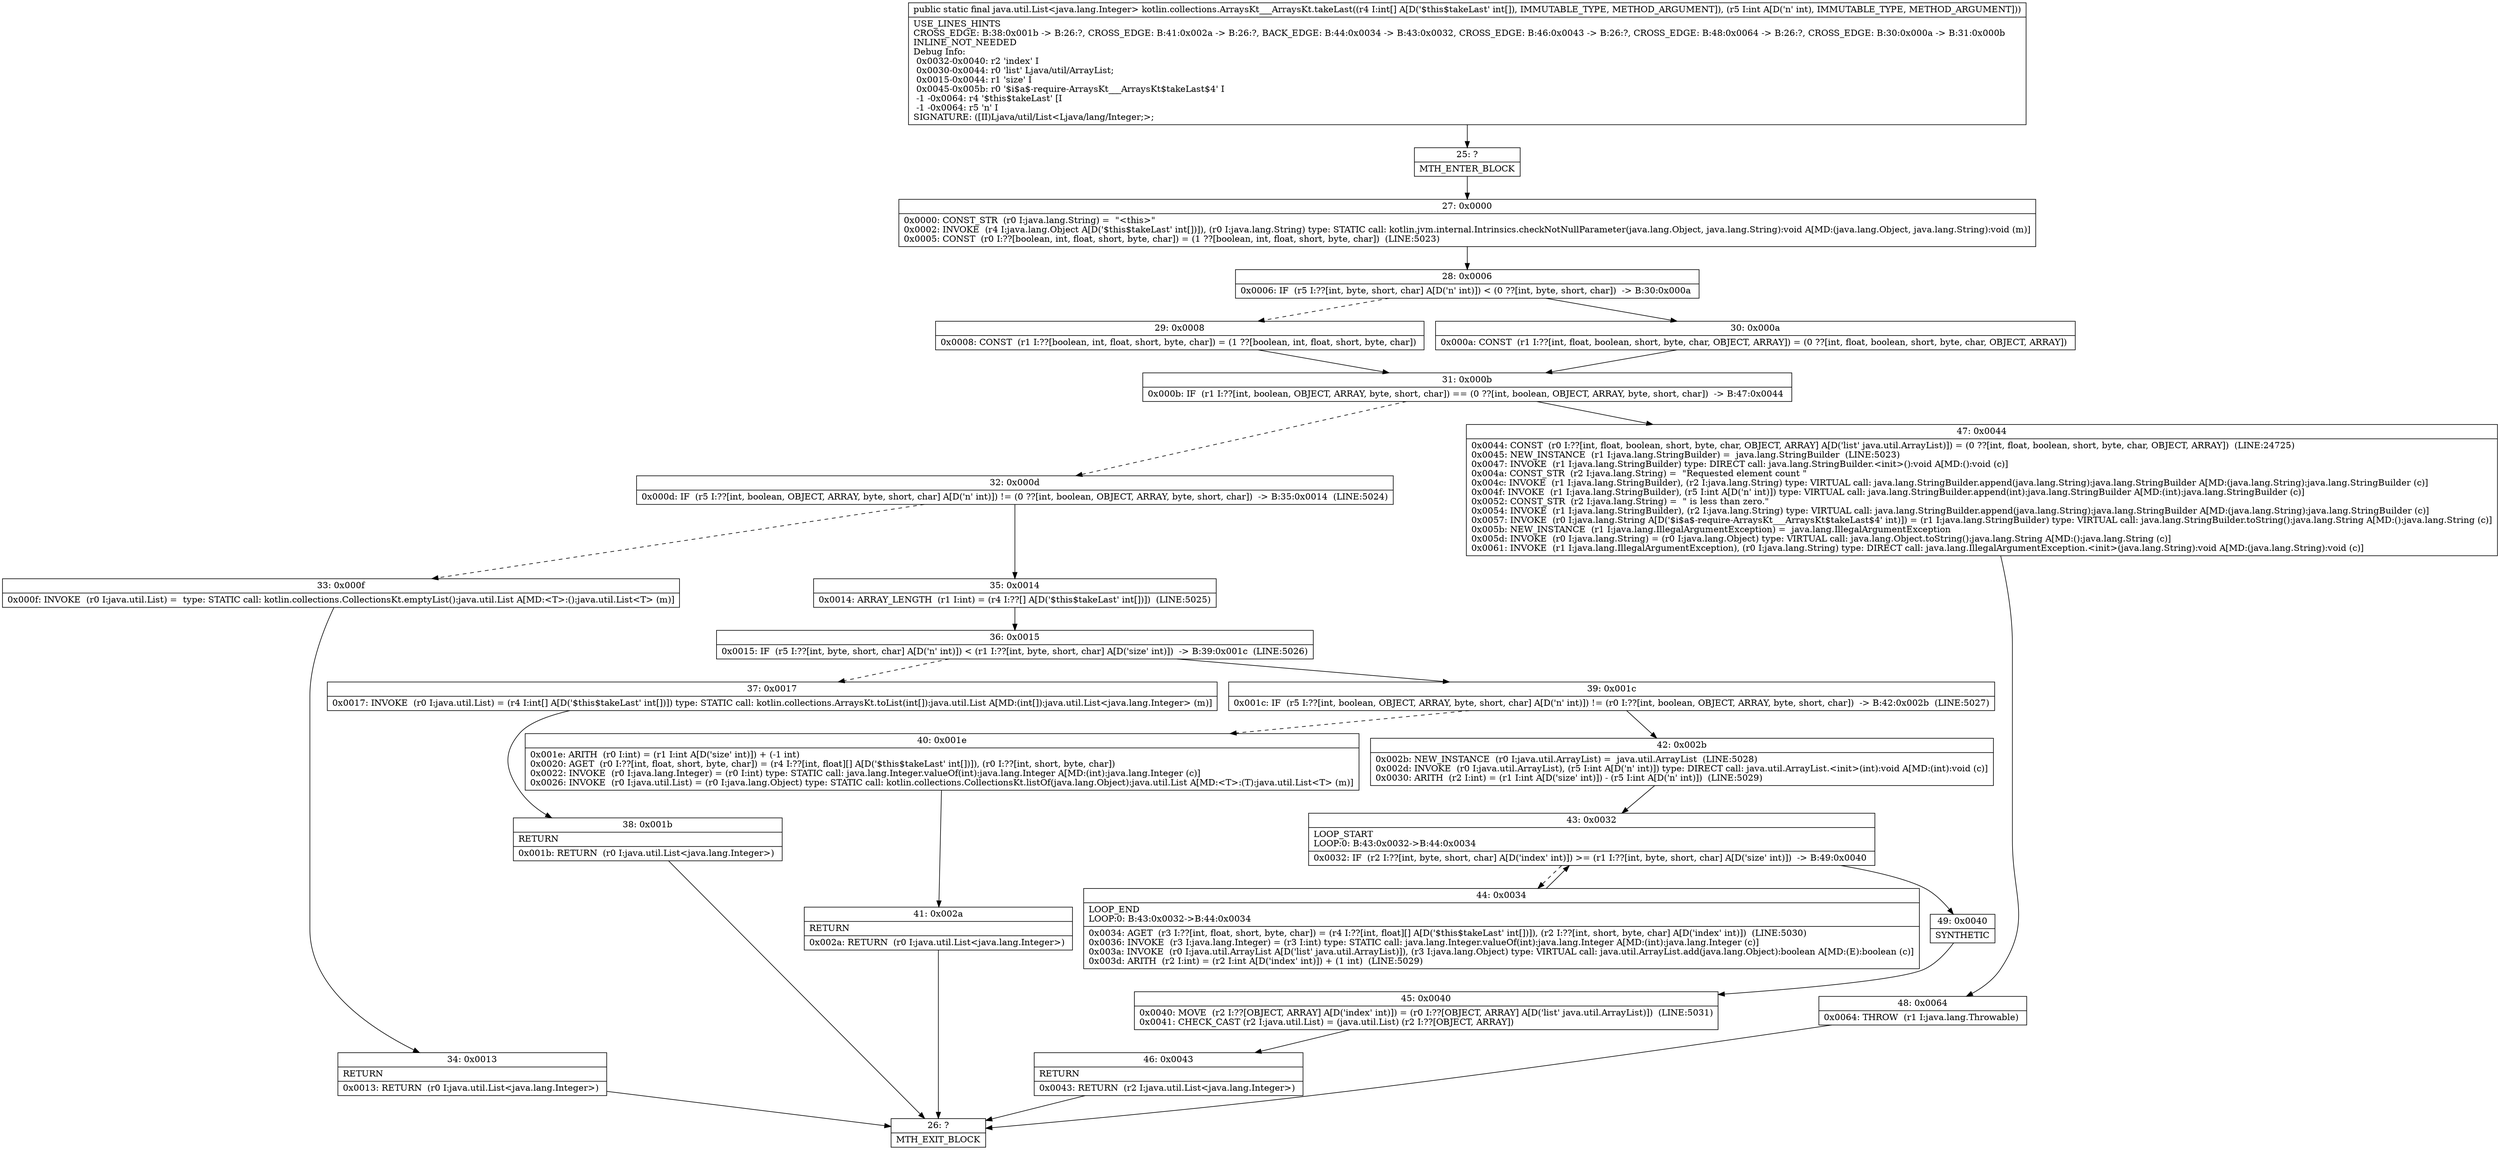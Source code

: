 digraph "CFG forkotlin.collections.ArraysKt___ArraysKt.takeLast([II)Ljava\/util\/List;" {
Node_25 [shape=record,label="{25\:\ ?|MTH_ENTER_BLOCK\l}"];
Node_27 [shape=record,label="{27\:\ 0x0000|0x0000: CONST_STR  (r0 I:java.lang.String) =  \"\<this\>\" \l0x0002: INVOKE  (r4 I:java.lang.Object A[D('$this$takeLast' int[])]), (r0 I:java.lang.String) type: STATIC call: kotlin.jvm.internal.Intrinsics.checkNotNullParameter(java.lang.Object, java.lang.String):void A[MD:(java.lang.Object, java.lang.String):void (m)]\l0x0005: CONST  (r0 I:??[boolean, int, float, short, byte, char]) = (1 ??[boolean, int, float, short, byte, char])  (LINE:5023)\l}"];
Node_28 [shape=record,label="{28\:\ 0x0006|0x0006: IF  (r5 I:??[int, byte, short, char] A[D('n' int)]) \< (0 ??[int, byte, short, char])  \-\> B:30:0x000a \l}"];
Node_29 [shape=record,label="{29\:\ 0x0008|0x0008: CONST  (r1 I:??[boolean, int, float, short, byte, char]) = (1 ??[boolean, int, float, short, byte, char]) \l}"];
Node_31 [shape=record,label="{31\:\ 0x000b|0x000b: IF  (r1 I:??[int, boolean, OBJECT, ARRAY, byte, short, char]) == (0 ??[int, boolean, OBJECT, ARRAY, byte, short, char])  \-\> B:47:0x0044 \l}"];
Node_32 [shape=record,label="{32\:\ 0x000d|0x000d: IF  (r5 I:??[int, boolean, OBJECT, ARRAY, byte, short, char] A[D('n' int)]) != (0 ??[int, boolean, OBJECT, ARRAY, byte, short, char])  \-\> B:35:0x0014  (LINE:5024)\l}"];
Node_33 [shape=record,label="{33\:\ 0x000f|0x000f: INVOKE  (r0 I:java.util.List) =  type: STATIC call: kotlin.collections.CollectionsKt.emptyList():java.util.List A[MD:\<T\>:():java.util.List\<T\> (m)]\l}"];
Node_34 [shape=record,label="{34\:\ 0x0013|RETURN\l|0x0013: RETURN  (r0 I:java.util.List\<java.lang.Integer\>) \l}"];
Node_26 [shape=record,label="{26\:\ ?|MTH_EXIT_BLOCK\l}"];
Node_35 [shape=record,label="{35\:\ 0x0014|0x0014: ARRAY_LENGTH  (r1 I:int) = (r4 I:??[] A[D('$this$takeLast' int[])])  (LINE:5025)\l}"];
Node_36 [shape=record,label="{36\:\ 0x0015|0x0015: IF  (r5 I:??[int, byte, short, char] A[D('n' int)]) \< (r1 I:??[int, byte, short, char] A[D('size' int)])  \-\> B:39:0x001c  (LINE:5026)\l}"];
Node_37 [shape=record,label="{37\:\ 0x0017|0x0017: INVOKE  (r0 I:java.util.List) = (r4 I:int[] A[D('$this$takeLast' int[])]) type: STATIC call: kotlin.collections.ArraysKt.toList(int[]):java.util.List A[MD:(int[]):java.util.List\<java.lang.Integer\> (m)]\l}"];
Node_38 [shape=record,label="{38\:\ 0x001b|RETURN\l|0x001b: RETURN  (r0 I:java.util.List\<java.lang.Integer\>) \l}"];
Node_39 [shape=record,label="{39\:\ 0x001c|0x001c: IF  (r5 I:??[int, boolean, OBJECT, ARRAY, byte, short, char] A[D('n' int)]) != (r0 I:??[int, boolean, OBJECT, ARRAY, byte, short, char])  \-\> B:42:0x002b  (LINE:5027)\l}"];
Node_40 [shape=record,label="{40\:\ 0x001e|0x001e: ARITH  (r0 I:int) = (r1 I:int A[D('size' int)]) + (\-1 int) \l0x0020: AGET  (r0 I:??[int, float, short, byte, char]) = (r4 I:??[int, float][] A[D('$this$takeLast' int[])]), (r0 I:??[int, short, byte, char]) \l0x0022: INVOKE  (r0 I:java.lang.Integer) = (r0 I:int) type: STATIC call: java.lang.Integer.valueOf(int):java.lang.Integer A[MD:(int):java.lang.Integer (c)]\l0x0026: INVOKE  (r0 I:java.util.List) = (r0 I:java.lang.Object) type: STATIC call: kotlin.collections.CollectionsKt.listOf(java.lang.Object):java.util.List A[MD:\<T\>:(T):java.util.List\<T\> (m)]\l}"];
Node_41 [shape=record,label="{41\:\ 0x002a|RETURN\l|0x002a: RETURN  (r0 I:java.util.List\<java.lang.Integer\>) \l}"];
Node_42 [shape=record,label="{42\:\ 0x002b|0x002b: NEW_INSTANCE  (r0 I:java.util.ArrayList) =  java.util.ArrayList  (LINE:5028)\l0x002d: INVOKE  (r0 I:java.util.ArrayList), (r5 I:int A[D('n' int)]) type: DIRECT call: java.util.ArrayList.\<init\>(int):void A[MD:(int):void (c)]\l0x0030: ARITH  (r2 I:int) = (r1 I:int A[D('size' int)]) \- (r5 I:int A[D('n' int)])  (LINE:5029)\l}"];
Node_43 [shape=record,label="{43\:\ 0x0032|LOOP_START\lLOOP:0: B:43:0x0032\-\>B:44:0x0034\l|0x0032: IF  (r2 I:??[int, byte, short, char] A[D('index' int)]) \>= (r1 I:??[int, byte, short, char] A[D('size' int)])  \-\> B:49:0x0040 \l}"];
Node_44 [shape=record,label="{44\:\ 0x0034|LOOP_END\lLOOP:0: B:43:0x0032\-\>B:44:0x0034\l|0x0034: AGET  (r3 I:??[int, float, short, byte, char]) = (r4 I:??[int, float][] A[D('$this$takeLast' int[])]), (r2 I:??[int, short, byte, char] A[D('index' int)])  (LINE:5030)\l0x0036: INVOKE  (r3 I:java.lang.Integer) = (r3 I:int) type: STATIC call: java.lang.Integer.valueOf(int):java.lang.Integer A[MD:(int):java.lang.Integer (c)]\l0x003a: INVOKE  (r0 I:java.util.ArrayList A[D('list' java.util.ArrayList)]), (r3 I:java.lang.Object) type: VIRTUAL call: java.util.ArrayList.add(java.lang.Object):boolean A[MD:(E):boolean (c)]\l0x003d: ARITH  (r2 I:int) = (r2 I:int A[D('index' int)]) + (1 int)  (LINE:5029)\l}"];
Node_49 [shape=record,label="{49\:\ 0x0040|SYNTHETIC\l}"];
Node_45 [shape=record,label="{45\:\ 0x0040|0x0040: MOVE  (r2 I:??[OBJECT, ARRAY] A[D('index' int)]) = (r0 I:??[OBJECT, ARRAY] A[D('list' java.util.ArrayList)])  (LINE:5031)\l0x0041: CHECK_CAST (r2 I:java.util.List) = (java.util.List) (r2 I:??[OBJECT, ARRAY]) \l}"];
Node_46 [shape=record,label="{46\:\ 0x0043|RETURN\l|0x0043: RETURN  (r2 I:java.util.List\<java.lang.Integer\>) \l}"];
Node_47 [shape=record,label="{47\:\ 0x0044|0x0044: CONST  (r0 I:??[int, float, boolean, short, byte, char, OBJECT, ARRAY] A[D('list' java.util.ArrayList)]) = (0 ??[int, float, boolean, short, byte, char, OBJECT, ARRAY])  (LINE:24725)\l0x0045: NEW_INSTANCE  (r1 I:java.lang.StringBuilder) =  java.lang.StringBuilder  (LINE:5023)\l0x0047: INVOKE  (r1 I:java.lang.StringBuilder) type: DIRECT call: java.lang.StringBuilder.\<init\>():void A[MD:():void (c)]\l0x004a: CONST_STR  (r2 I:java.lang.String) =  \"Requested element count \" \l0x004c: INVOKE  (r1 I:java.lang.StringBuilder), (r2 I:java.lang.String) type: VIRTUAL call: java.lang.StringBuilder.append(java.lang.String):java.lang.StringBuilder A[MD:(java.lang.String):java.lang.StringBuilder (c)]\l0x004f: INVOKE  (r1 I:java.lang.StringBuilder), (r5 I:int A[D('n' int)]) type: VIRTUAL call: java.lang.StringBuilder.append(int):java.lang.StringBuilder A[MD:(int):java.lang.StringBuilder (c)]\l0x0052: CONST_STR  (r2 I:java.lang.String) =  \" is less than zero.\" \l0x0054: INVOKE  (r1 I:java.lang.StringBuilder), (r2 I:java.lang.String) type: VIRTUAL call: java.lang.StringBuilder.append(java.lang.String):java.lang.StringBuilder A[MD:(java.lang.String):java.lang.StringBuilder (c)]\l0x0057: INVOKE  (r0 I:java.lang.String A[D('$i$a$\-require\-ArraysKt___ArraysKt$takeLast$4' int)]) = (r1 I:java.lang.StringBuilder) type: VIRTUAL call: java.lang.StringBuilder.toString():java.lang.String A[MD:():java.lang.String (c)]\l0x005b: NEW_INSTANCE  (r1 I:java.lang.IllegalArgumentException) =  java.lang.IllegalArgumentException \l0x005d: INVOKE  (r0 I:java.lang.String) = (r0 I:java.lang.Object) type: VIRTUAL call: java.lang.Object.toString():java.lang.String A[MD:():java.lang.String (c)]\l0x0061: INVOKE  (r1 I:java.lang.IllegalArgumentException), (r0 I:java.lang.String) type: DIRECT call: java.lang.IllegalArgumentException.\<init\>(java.lang.String):void A[MD:(java.lang.String):void (c)]\l}"];
Node_48 [shape=record,label="{48\:\ 0x0064|0x0064: THROW  (r1 I:java.lang.Throwable) \l}"];
Node_30 [shape=record,label="{30\:\ 0x000a|0x000a: CONST  (r1 I:??[int, float, boolean, short, byte, char, OBJECT, ARRAY]) = (0 ??[int, float, boolean, short, byte, char, OBJECT, ARRAY]) \l}"];
MethodNode[shape=record,label="{public static final java.util.List\<java.lang.Integer\> kotlin.collections.ArraysKt___ArraysKt.takeLast((r4 I:int[] A[D('$this$takeLast' int[]), IMMUTABLE_TYPE, METHOD_ARGUMENT]), (r5 I:int A[D('n' int), IMMUTABLE_TYPE, METHOD_ARGUMENT]))  | USE_LINES_HINTS\lCROSS_EDGE: B:38:0x001b \-\> B:26:?, CROSS_EDGE: B:41:0x002a \-\> B:26:?, BACK_EDGE: B:44:0x0034 \-\> B:43:0x0032, CROSS_EDGE: B:46:0x0043 \-\> B:26:?, CROSS_EDGE: B:48:0x0064 \-\> B:26:?, CROSS_EDGE: B:30:0x000a \-\> B:31:0x000b\lINLINE_NOT_NEEDED\lDebug Info:\l  0x0032\-0x0040: r2 'index' I\l  0x0030\-0x0044: r0 'list' Ljava\/util\/ArrayList;\l  0x0015\-0x0044: r1 'size' I\l  0x0045\-0x005b: r0 '$i$a$\-require\-ArraysKt___ArraysKt$takeLast$4' I\l  \-1 \-0x0064: r4 '$this$takeLast' [I\l  \-1 \-0x0064: r5 'n' I\lSIGNATURE: ([II)Ljava\/util\/List\<Ljava\/lang\/Integer;\>;\l}"];
MethodNode -> Node_25;Node_25 -> Node_27;
Node_27 -> Node_28;
Node_28 -> Node_29[style=dashed];
Node_28 -> Node_30;
Node_29 -> Node_31;
Node_31 -> Node_32[style=dashed];
Node_31 -> Node_47;
Node_32 -> Node_33[style=dashed];
Node_32 -> Node_35;
Node_33 -> Node_34;
Node_34 -> Node_26;
Node_35 -> Node_36;
Node_36 -> Node_37[style=dashed];
Node_36 -> Node_39;
Node_37 -> Node_38;
Node_38 -> Node_26;
Node_39 -> Node_40[style=dashed];
Node_39 -> Node_42;
Node_40 -> Node_41;
Node_41 -> Node_26;
Node_42 -> Node_43;
Node_43 -> Node_44[style=dashed];
Node_43 -> Node_49;
Node_44 -> Node_43;
Node_49 -> Node_45;
Node_45 -> Node_46;
Node_46 -> Node_26;
Node_47 -> Node_48;
Node_48 -> Node_26;
Node_30 -> Node_31;
}

